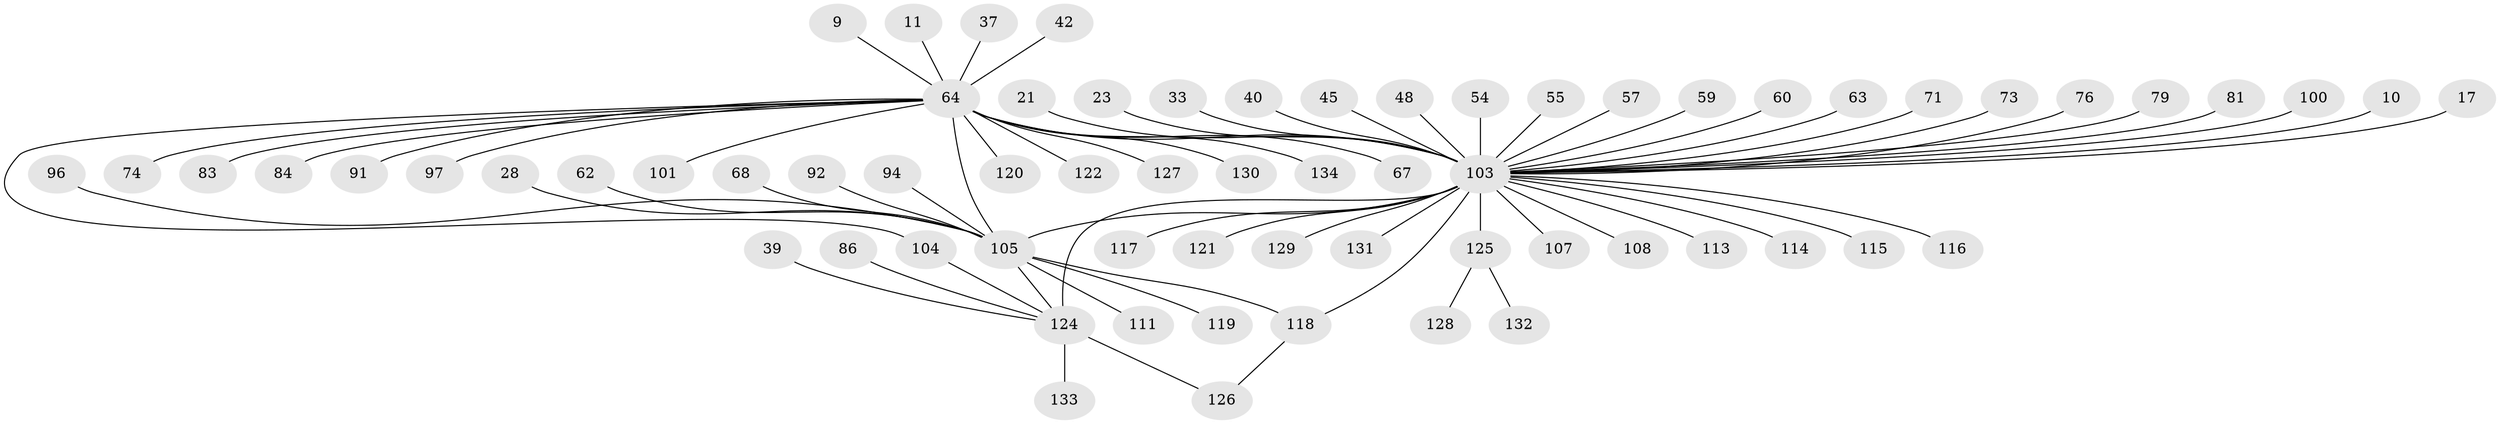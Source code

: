 // original degree distribution, {27: 0.007462686567164179, 35: 0.007462686567164179, 2: 0.20149253731343283, 6: 0.029850746268656716, 14: 0.007462686567164179, 11: 0.007462686567164179, 15: 0.007462686567164179, 1: 0.5373134328358209, 5: 0.03731343283582089, 4: 0.05223880597014925, 7: 0.007462686567164179, 3: 0.08955223880597014, 8: 0.007462686567164179}
// Generated by graph-tools (version 1.1) at 2025/51/03/04/25 21:51:27]
// undirected, 67 vertices, 71 edges
graph export_dot {
graph [start="1"]
  node [color=gray90,style=filled];
  9;
  10;
  11;
  17;
  21;
  23;
  28;
  33;
  37;
  39;
  40;
  42;
  45;
  48;
  54;
  55;
  57;
  59;
  60;
  62;
  63;
  64 [super="+1"];
  67;
  68 [super="+18"];
  71;
  73;
  74;
  76;
  79;
  81;
  83;
  84;
  86;
  91 [super="+51+61"];
  92;
  94;
  96;
  97;
  100;
  101;
  103 [super="+98+102+13+19+44+80"];
  104 [super="+85"];
  105 [super="+24+8+26+29+65+50+95"];
  107;
  108 [super="+34"];
  111;
  113;
  114 [super="+35"];
  115;
  116;
  117 [super="+58"];
  118 [super="+78"];
  119;
  120 [super="+88"];
  121 [super="+46+106"];
  122;
  124 [super="+25+15+47+49+93+53+90+69"];
  125 [super="+123+32+110"];
  126 [super="+112"];
  127;
  128;
  129;
  130;
  131;
  132;
  133;
  134;
  9 -- 64;
  10 -- 103;
  11 -- 64;
  17 -- 103;
  21 -- 103;
  23 -- 103;
  28 -- 105;
  33 -- 103;
  37 -- 64;
  39 -- 124;
  40 -- 103;
  42 -- 64;
  45 -- 103;
  48 -- 103;
  54 -- 103;
  55 -- 103;
  57 -- 103;
  59 -- 103 [weight=2];
  60 -- 103 [weight=2];
  62 -- 105;
  63 -- 103;
  64 -- 134 [weight=2];
  64 -- 130;
  64 -- 67;
  64 -- 74;
  64 -- 83;
  64 -- 84;
  64 -- 97;
  64 -- 101;
  64 -- 122;
  64 -- 127;
  64 -- 91;
  64 -- 103 [weight=12];
  64 -- 104;
  64 -- 120;
  64 -- 105 [weight=3];
  68 -- 105;
  71 -- 103;
  73 -- 103;
  76 -- 103;
  79 -- 103;
  81 -- 103;
  86 -- 124;
  92 -- 105;
  94 -- 105;
  96 -- 105;
  100 -- 103;
  103 -- 125 [weight=7];
  103 -- 121;
  103 -- 113;
  103 -- 116;
  103 -- 105 [weight=3];
  103 -- 114;
  103 -- 117;
  103 -- 129;
  103 -- 131;
  103 -- 108;
  103 -- 115;
  103 -- 124 [weight=8];
  103 -- 118 [weight=2];
  103 -- 107;
  104 -- 124;
  105 -- 111;
  105 -- 124;
  105 -- 119;
  105 -- 118 [weight=3];
  118 -- 126;
  124 -- 133;
  124 -- 126;
  125 -- 132;
  125 -- 128;
}
